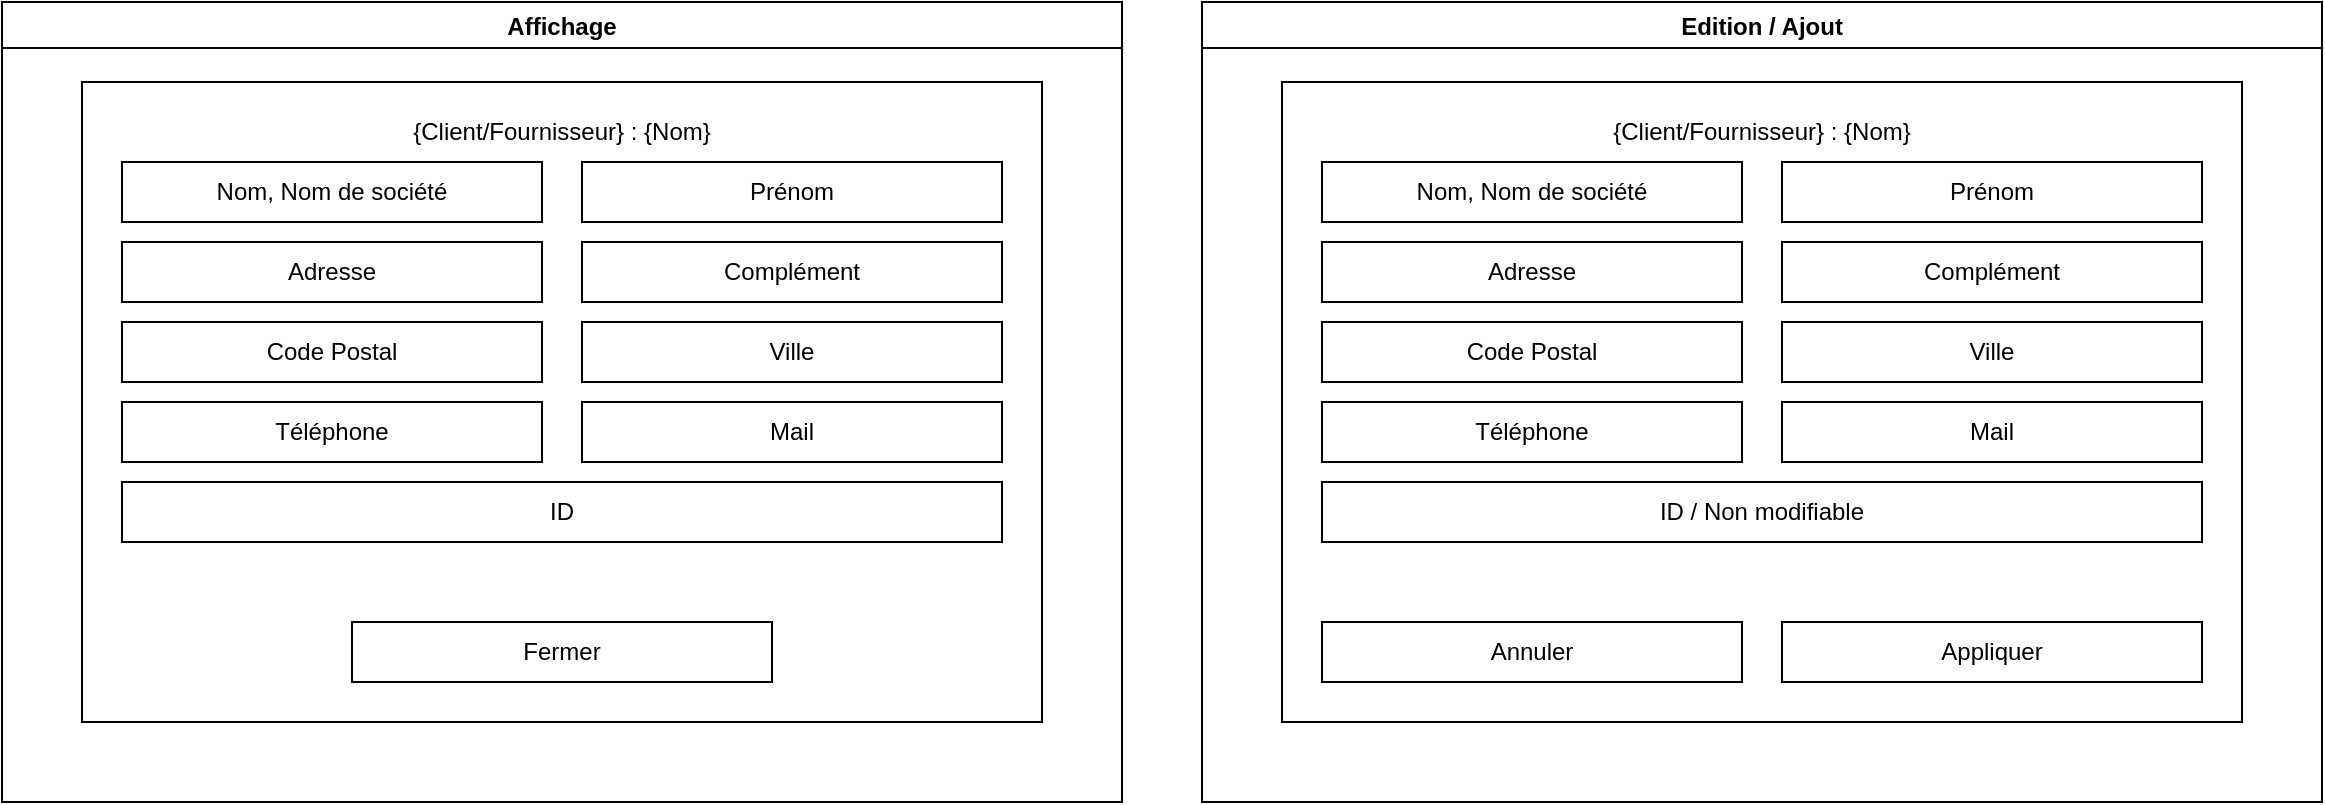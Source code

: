 <mxfile version="20.3.0" type="device"><diagram id="b8qnxYrGP5202TnoQug3" name="Page-1"><mxGraphModel dx="1221" dy="754" grid="1" gridSize="10" guides="1" tooltips="1" connect="1" arrows="1" fold="1" page="1" pageScale="1" pageWidth="827" pageHeight="1169" math="0" shadow="0"><root><mxCell id="0"/><mxCell id="1" parent="0"/><mxCell id="tQbXa2ew3fgSS5LEpdIW-2" value="Affichage" style="swimlane;" vertex="1" parent="1"><mxGeometry x="40" y="40" width="560" height="400" as="geometry"/></mxCell><mxCell id="tQbXa2ew3fgSS5LEpdIW-4" value="" style="rounded=0;whiteSpace=wrap;html=1;" vertex="1" parent="tQbXa2ew3fgSS5LEpdIW-2"><mxGeometry x="40" y="40" width="480" height="320" as="geometry"/></mxCell><mxCell id="tQbXa2ew3fgSS5LEpdIW-5" value="{Client/Fournisseur} : {Nom}" style="text;html=1;strokeColor=none;fillColor=none;align=center;verticalAlign=middle;whiteSpace=wrap;rounded=0;" vertex="1" parent="tQbXa2ew3fgSS5LEpdIW-2"><mxGeometry x="60" y="50" width="440" height="30" as="geometry"/></mxCell><mxCell id="tQbXa2ew3fgSS5LEpdIW-6" value="Nom, Nom de société" style="rounded=0;whiteSpace=wrap;html=1;" vertex="1" parent="tQbXa2ew3fgSS5LEpdIW-2"><mxGeometry x="60" y="80" width="210" height="30" as="geometry"/></mxCell><mxCell id="tQbXa2ew3fgSS5LEpdIW-8" value="Prénom" style="rounded=0;whiteSpace=wrap;html=1;" vertex="1" parent="tQbXa2ew3fgSS5LEpdIW-2"><mxGeometry x="290" y="80" width="210" height="30" as="geometry"/></mxCell><mxCell id="tQbXa2ew3fgSS5LEpdIW-9" value="Adresse&lt;span style=&quot;color: rgba(0, 0, 0, 0); font-family: monospace; font-size: 0px; text-align: start;&quot;&gt;%3CmxGraphModel%3E%3Croot%3E%3CmxCell%20id%3D%220%22%2F%3E%3CmxCell%20id%3D%221%22%20parent%3D%220%22%2F%3E%3CmxCell%20id%3D%222%22%20value%3D%22Nom%2C%20Nom%20de%20soci%C3%A9t%C3%A9%22%20style%3D%22rounded%3D0%3BwhiteSpace%3Dwrap%3Bhtml%3D1%3B%22%20vertex%3D%221%22%20parent%3D%221%22%3E%3CmxGeometry%20x%3D%22100%22%20y%3D%22120%22%20width%3D%22190%22%20height%3D%2230%22%20as%3D%22geometry%22%2F%3E%3C%2FmxCell%3E%3C%2Froot%3E%3C%2FmxGraphModel%3E&lt;/span&gt;&lt;span style=&quot;color: rgba(0, 0, 0, 0); font-family: monospace; font-size: 0px; text-align: start;&quot;&gt;%3CmxGraphModel%3E%3Croot%3E%3CmxCell%20id%3D%220%22%2F%3E%3CmxCell%20id%3D%221%22%20parent%3D%220%22%2F%3E%3CmxCell%20id%3D%222%22%20value%3D%22Nom%2C%20Nom%20de%20soci%C3%A9t%C3%A9%22%20style%3D%22rounded%3D0%3BwhiteSpace%3Dwrap%3Bhtml%3D1%3B%22%20vertex%3D%221%22%20parent%3D%221%22%3E%3CmxGeometry%20x%3D%22100%22%20y%3D%22120%22%20width%3D%22190%22%20height%3D%2230%22%20as%3D%22geometry%22%2F%3E%3C%2FmxCell%3E%3C%2Froot%3E%3C%2FmxGraphModel%3E&lt;/span&gt;" style="rounded=0;whiteSpace=wrap;html=1;" vertex="1" parent="tQbXa2ew3fgSS5LEpdIW-2"><mxGeometry x="60" y="120" width="210" height="30" as="geometry"/></mxCell><mxCell id="tQbXa2ew3fgSS5LEpdIW-10" value="Complément&lt;span style=&quot;color: rgba(0, 0, 0, 0); font-family: monospace; font-size: 0px; text-align: start;&quot;&gt;%3CmxGraphModel%3E%3Croot%3E%3CmxCell%20id%3D%220%22%2F%3E%3CmxCell%20id%3D%221%22%20parent%3D%220%22%2F%3E%3CmxCell%20id%3D%222%22%20value%3D%22Adresse%26lt%3Bspan%20style%3D%26quot%3Bcolor%3A%20rgba(0%2C%200%2C%200%2C%200)%3B%20font-family%3A%20monospace%3B%20font-size%3A%200px%3B%20text-align%3A%20start%3B%26quot%3B%26gt%3B%253CmxGraphModel%253E%253Croot%253E%253CmxCell%2520id%253D%25220%2522%252F%253E%253CmxCell%2520id%253D%25221%2522%2520parent%253D%25220%2522%252F%253E%253CmxCell%2520id%253D%25222%2522%2520value%253D%2522Nom%252C%2520Nom%2520de%2520soci%25C3%25A9t%25C3%25A9%2522%2520style%253D%2522rounded%253D0%253BwhiteSpace%253Dwrap%253Bhtml%253D1%253B%2522%2520vertex%253D%25221%2522%2520parent%253D%25221%2522%253E%253CmxGeometry%2520x%253D%2522100%2522%2520y%253D%2522120%2522%2520width%253D%2522190%2522%2520height%253D%252230%2522%2520as%253D%2522geometry%2522%252F%253E%253C%252FmxCell%253E%253C%252Froot%253E%253C%252FmxGraphModel%253E%26lt%3B%2Fspan%26gt%3B%26lt%3Bspan%20style%3D%26quot%3Bcolor%3A%20rgba(0%2C%200%2C%200%2C%200)%3B%20font-family%3A%20monospace%3B%20font-size%3A%200px%3B%20text-align%3A%20start%3B%26quot%3B%26gt%3B%253CmxGraphModel%253E%253Croot%253E%253CmxCell%2520id%253D%25220%2522%252F%253E%253CmxCell%2520id%253D%25221%2522%2520parent%253D%25220%2522%252F%253E%253CmxCell%2520id%253D%25222%2522%2520value%253D%2522Nom%252C%2520Nom%2520de%2520soci%25C3%25A9t%25C3%25A9%2522%2520style%253D%2522rounded%253D0%253BwhiteSpace%253Dwrap%253Bhtml%253D1%253B%2522%2520vertex%253D%25221%2522%2520parent%253D%25221%2522%253E%253CmxGeometry%2520x%253D%2522100%2522%2520y%253D%2522120%2522%2520width%253D%2522190%2522%2520height%253D%252230%2522%2520as%253D%2522geometry%2522%252F%253E%253C%252FmxCell%253E%253C%252Froot%253E%253C%252FmxGraphModel%253E%26lt%3B%2Fspan%26gt%3B%22%20style%3D%22rounded%3D0%3BwhiteSpace%3Dwrap%3Bhtml%3D1%3B%22%20vertex%3D%221%22%20parent%3D%221%22%3E%3CmxGeometry%20x%3D%22100%22%20y%3D%22160%22%20width%3D%22210%22%20height%3D%2230%22%20as%3D%22geometry%22%2F%3E%3C%2FmxCell%3E%3C%2Froot%3E%3C%2FmxGraphModel%3E&lt;/span&gt;" style="rounded=0;whiteSpace=wrap;html=1;" vertex="1" parent="tQbXa2ew3fgSS5LEpdIW-2"><mxGeometry x="290" y="120" width="210" height="30" as="geometry"/></mxCell><mxCell id="tQbXa2ew3fgSS5LEpdIW-11" value="Code Postal&lt;span style=&quot;color: rgba(0, 0, 0, 0); font-family: monospace; font-size: 0px; text-align: start;&quot;&gt;%3CmxGraphModel%3E%3Croot%3E%3CmxCell%20id%3D%220%22%2F%3E%3CmxCell%20id%3D%221%22%20parent%3D%220%22%2F%3E%3CmxCell%20id%3D%222%22%20value%3D%22Adresse%26lt%3Bspan%20style%3D%26quot%3Bcolor%3A%20rgba(0%2C%200%2C%200%2C%200)%3B%20font-family%3A%20monospace%3B%20font-size%3A%200px%3B%20text-align%3A%20start%3B%26quot%3B%26gt%3B%253CmxGraphModel%253E%253Croot%253E%253CmxCell%2520id%253D%25220%2522%252F%253E%253CmxCell%2520id%253D%25221%2522%2520parent%253D%25220%2522%252F%253E%253CmxCell%2520id%253D%25222%2522%2520value%253D%2522Nom%252C%2520Nom%2520de%2520soci%25C3%25A9t%25C3%25A9%2522%2520style%253D%2522rounded%253D0%253BwhiteSpace%253Dwrap%253Bhtml%253D1%253B%2522%2520vertex%253D%25221%2522%2520parent%253D%25221%2522%253E%253CmxGeometry%2520x%253D%2522100%2522%2520y%253D%2522120%2522%2520width%253D%2522190%2522%2520height%253D%252230%2522%2520as%253D%2522geometry%2522%252F%253E%253C%252FmxCell%253E%253C%252Froot%253E%253C%252FmxGraphModel%253E%26lt%3B%2Fspan%26gt%3B%26lt%3Bspan%20style%3D%26quot%3Bcolor%3A%20rgba(0%2C%200%2C%200%2C%200)%3B%20font-family%3A%20monospace%3B%20font-size%3A%200px%3B%20text-align%3A%20start%3B%26quot%3B%26gt%3B%253CmxGraphModel%253E%253Croot%253E%253CmxCell%2520id%253D%25220%2522%252F%253E%253CmxCell%2520id%253D%25221%2522%2520parent%253D%25220%2522%252F%253E%253CmxCell%2520id%253D%25222%2522%2520value%253D%2522Nom%252C%2520Nom%2520de%2520soci%25C3%25A9t%25C3%25A9%2522%2520style%253D%2522rounded%253D0%253BwhiteSpace%253Dwrap%253Bhtml%253D1%253B%2522%2520vertex%253D%25221%2522%2520parent%253D%25221%2522%253E%253CmxGeometry%2520x%253D%2522100%2522%2520y%253D%2522120%2522%2520width%253D%2522190%2522%2520height%253D%252230%2522%2520as%253D%2522geometry%2522%252F%253E%253C%252FmxCell%253E%253C%252Froot%253E%253C%252FmxGraphModel%253E%26lt%3B%2Fspan%26gt%3B%22%20style%3D%22rounded%3D0%3BwhiteSpace%3Dwrap%3Bhtml%3D1%3B%22%20vertex%3D%221%22%20parent%3D%221%22%3E%3CmxGeometry%20x%3D%22100%22%20y%3D%22160%22%20width%3D%22210%22%20height%3D%2230%22%20as%3D%22geometry%22%2F%3E%3C%2FmxCell%3E%3C%2Froot%3E%3C%2FmxGraphModel%3E&lt;/span&gt;" style="rounded=0;whiteSpace=wrap;html=1;" vertex="1" parent="tQbXa2ew3fgSS5LEpdIW-2"><mxGeometry x="60" y="160" width="210" height="30" as="geometry"/></mxCell><mxCell id="tQbXa2ew3fgSS5LEpdIW-12" value="Ville" style="rounded=0;whiteSpace=wrap;html=1;" vertex="1" parent="tQbXa2ew3fgSS5LEpdIW-2"><mxGeometry x="290" y="160" width="210" height="30" as="geometry"/></mxCell><mxCell id="tQbXa2ew3fgSS5LEpdIW-13" value="Téléphone" style="rounded=0;whiteSpace=wrap;html=1;" vertex="1" parent="tQbXa2ew3fgSS5LEpdIW-2"><mxGeometry x="60" y="200" width="210" height="30" as="geometry"/></mxCell><mxCell id="tQbXa2ew3fgSS5LEpdIW-14" value="Mail" style="rounded=0;whiteSpace=wrap;html=1;" vertex="1" parent="tQbXa2ew3fgSS5LEpdIW-2"><mxGeometry x="290" y="200" width="210" height="30" as="geometry"/></mxCell><mxCell id="tQbXa2ew3fgSS5LEpdIW-15" value="ID" style="rounded=0;whiteSpace=wrap;html=1;" vertex="1" parent="tQbXa2ew3fgSS5LEpdIW-2"><mxGeometry x="60" y="240" width="440" height="30" as="geometry"/></mxCell><mxCell id="tQbXa2ew3fgSS5LEpdIW-16" value="Fermer" style="rounded=0;whiteSpace=wrap;html=1;" vertex="1" parent="tQbXa2ew3fgSS5LEpdIW-2"><mxGeometry x="175" y="310" width="210" height="30" as="geometry"/></mxCell><mxCell id="tQbXa2ew3fgSS5LEpdIW-30" value="Edition / Ajout" style="swimlane;startSize=23;" vertex="1" parent="1"><mxGeometry x="640" y="40" width="560" height="400" as="geometry"/></mxCell><mxCell id="tQbXa2ew3fgSS5LEpdIW-31" value="" style="rounded=0;whiteSpace=wrap;html=1;" vertex="1" parent="tQbXa2ew3fgSS5LEpdIW-30"><mxGeometry x="40" y="40" width="480" height="320" as="geometry"/></mxCell><mxCell id="tQbXa2ew3fgSS5LEpdIW-32" value="{Client/Fournisseur} : {Nom}" style="text;html=1;strokeColor=none;fillColor=none;align=center;verticalAlign=middle;whiteSpace=wrap;rounded=0;" vertex="1" parent="tQbXa2ew3fgSS5LEpdIW-30"><mxGeometry x="60" y="50" width="440" height="30" as="geometry"/></mxCell><mxCell id="tQbXa2ew3fgSS5LEpdIW-33" value="Nom, Nom de société" style="rounded=0;whiteSpace=wrap;html=1;" vertex="1" parent="tQbXa2ew3fgSS5LEpdIW-30"><mxGeometry x="60" y="80" width="210" height="30" as="geometry"/></mxCell><mxCell id="tQbXa2ew3fgSS5LEpdIW-34" value="Prénom" style="rounded=0;whiteSpace=wrap;html=1;" vertex="1" parent="tQbXa2ew3fgSS5LEpdIW-30"><mxGeometry x="290" y="80" width="210" height="30" as="geometry"/></mxCell><mxCell id="tQbXa2ew3fgSS5LEpdIW-35" value="Adresse&lt;span style=&quot;color: rgba(0, 0, 0, 0); font-family: monospace; font-size: 0px; text-align: start;&quot;&gt;%3CmxGraphModel%3E%3Croot%3E%3CmxCell%20id%3D%220%22%2F%3E%3CmxCell%20id%3D%221%22%20parent%3D%220%22%2F%3E%3CmxCell%20id%3D%222%22%20value%3D%22Nom%2C%20Nom%20de%20soci%C3%A9t%C3%A9%22%20style%3D%22rounded%3D0%3BwhiteSpace%3Dwrap%3Bhtml%3D1%3B%22%20vertex%3D%221%22%20parent%3D%221%22%3E%3CmxGeometry%20x%3D%22100%22%20y%3D%22120%22%20width%3D%22190%22%20height%3D%2230%22%20as%3D%22geometry%22%2F%3E%3C%2FmxCell%3E%3C%2Froot%3E%3C%2FmxGraphModel%3E&lt;/span&gt;&lt;span style=&quot;color: rgba(0, 0, 0, 0); font-family: monospace; font-size: 0px; text-align: start;&quot;&gt;%3CmxGraphModel%3E%3Croot%3E%3CmxCell%20id%3D%220%22%2F%3E%3CmxCell%20id%3D%221%22%20parent%3D%220%22%2F%3E%3CmxCell%20id%3D%222%22%20value%3D%22Nom%2C%20Nom%20de%20soci%C3%A9t%C3%A9%22%20style%3D%22rounded%3D0%3BwhiteSpace%3Dwrap%3Bhtml%3D1%3B%22%20vertex%3D%221%22%20parent%3D%221%22%3E%3CmxGeometry%20x%3D%22100%22%20y%3D%22120%22%20width%3D%22190%22%20height%3D%2230%22%20as%3D%22geometry%22%2F%3E%3C%2FmxCell%3E%3C%2Froot%3E%3C%2FmxGraphModel%3E&lt;/span&gt;" style="rounded=0;whiteSpace=wrap;html=1;" vertex="1" parent="tQbXa2ew3fgSS5LEpdIW-30"><mxGeometry x="60" y="120" width="210" height="30" as="geometry"/></mxCell><mxCell id="tQbXa2ew3fgSS5LEpdIW-36" value="Complément&lt;span style=&quot;color: rgba(0, 0, 0, 0); font-family: monospace; font-size: 0px; text-align: start;&quot;&gt;%3CmxGraphModel%3E%3Croot%3E%3CmxCell%20id%3D%220%22%2F%3E%3CmxCell%20id%3D%221%22%20parent%3D%220%22%2F%3E%3CmxCell%20id%3D%222%22%20value%3D%22Adresse%26lt%3Bspan%20style%3D%26quot%3Bcolor%3A%20rgba(0%2C%200%2C%200%2C%200)%3B%20font-family%3A%20monospace%3B%20font-size%3A%200px%3B%20text-align%3A%20start%3B%26quot%3B%26gt%3B%253CmxGraphModel%253E%253Croot%253E%253CmxCell%2520id%253D%25220%2522%252F%253E%253CmxCell%2520id%253D%25221%2522%2520parent%253D%25220%2522%252F%253E%253CmxCell%2520id%253D%25222%2522%2520value%253D%2522Nom%252C%2520Nom%2520de%2520soci%25C3%25A9t%25C3%25A9%2522%2520style%253D%2522rounded%253D0%253BwhiteSpace%253Dwrap%253Bhtml%253D1%253B%2522%2520vertex%253D%25221%2522%2520parent%253D%25221%2522%253E%253CmxGeometry%2520x%253D%2522100%2522%2520y%253D%2522120%2522%2520width%253D%2522190%2522%2520height%253D%252230%2522%2520as%253D%2522geometry%2522%252F%253E%253C%252FmxCell%253E%253C%252Froot%253E%253C%252FmxGraphModel%253E%26lt%3B%2Fspan%26gt%3B%26lt%3Bspan%20style%3D%26quot%3Bcolor%3A%20rgba(0%2C%200%2C%200%2C%200)%3B%20font-family%3A%20monospace%3B%20font-size%3A%200px%3B%20text-align%3A%20start%3B%26quot%3B%26gt%3B%253CmxGraphModel%253E%253Croot%253E%253CmxCell%2520id%253D%25220%2522%252F%253E%253CmxCell%2520id%253D%25221%2522%2520parent%253D%25220%2522%252F%253E%253CmxCell%2520id%253D%25222%2522%2520value%253D%2522Nom%252C%2520Nom%2520de%2520soci%25C3%25A9t%25C3%25A9%2522%2520style%253D%2522rounded%253D0%253BwhiteSpace%253Dwrap%253Bhtml%253D1%253B%2522%2520vertex%253D%25221%2522%2520parent%253D%25221%2522%253E%253CmxGeometry%2520x%253D%2522100%2522%2520y%253D%2522120%2522%2520width%253D%2522190%2522%2520height%253D%252230%2522%2520as%253D%2522geometry%2522%252F%253E%253C%252FmxCell%253E%253C%252Froot%253E%253C%252FmxGraphModel%253E%26lt%3B%2Fspan%26gt%3B%22%20style%3D%22rounded%3D0%3BwhiteSpace%3Dwrap%3Bhtml%3D1%3B%22%20vertex%3D%221%22%20parent%3D%221%22%3E%3CmxGeometry%20x%3D%22100%22%20y%3D%22160%22%20width%3D%22210%22%20height%3D%2230%22%20as%3D%22geometry%22%2F%3E%3C%2FmxCell%3E%3C%2Froot%3E%3C%2FmxGraphModel%3E&lt;/span&gt;" style="rounded=0;whiteSpace=wrap;html=1;" vertex="1" parent="tQbXa2ew3fgSS5LEpdIW-30"><mxGeometry x="290" y="120" width="210" height="30" as="geometry"/></mxCell><mxCell id="tQbXa2ew3fgSS5LEpdIW-37" value="Code Postal&lt;span style=&quot;color: rgba(0, 0, 0, 0); font-family: monospace; font-size: 0px; text-align: start;&quot;&gt;%3CmxGraphModel%3E%3Croot%3E%3CmxCell%20id%3D%220%22%2F%3E%3CmxCell%20id%3D%221%22%20parent%3D%220%22%2F%3E%3CmxCell%20id%3D%222%22%20value%3D%22Adresse%26lt%3Bspan%20style%3D%26quot%3Bcolor%3A%20rgba(0%2C%200%2C%200%2C%200)%3B%20font-family%3A%20monospace%3B%20font-size%3A%200px%3B%20text-align%3A%20start%3B%26quot%3B%26gt%3B%253CmxGraphModel%253E%253Croot%253E%253CmxCell%2520id%253D%25220%2522%252F%253E%253CmxCell%2520id%253D%25221%2522%2520parent%253D%25220%2522%252F%253E%253CmxCell%2520id%253D%25222%2522%2520value%253D%2522Nom%252C%2520Nom%2520de%2520soci%25C3%25A9t%25C3%25A9%2522%2520style%253D%2522rounded%253D0%253BwhiteSpace%253Dwrap%253Bhtml%253D1%253B%2522%2520vertex%253D%25221%2522%2520parent%253D%25221%2522%253E%253CmxGeometry%2520x%253D%2522100%2522%2520y%253D%2522120%2522%2520width%253D%2522190%2522%2520height%253D%252230%2522%2520as%253D%2522geometry%2522%252F%253E%253C%252FmxCell%253E%253C%252Froot%253E%253C%252FmxGraphModel%253E%26lt%3B%2Fspan%26gt%3B%26lt%3Bspan%20style%3D%26quot%3Bcolor%3A%20rgba(0%2C%200%2C%200%2C%200)%3B%20font-family%3A%20monospace%3B%20font-size%3A%200px%3B%20text-align%3A%20start%3B%26quot%3B%26gt%3B%253CmxGraphModel%253E%253Croot%253E%253CmxCell%2520id%253D%25220%2522%252F%253E%253CmxCell%2520id%253D%25221%2522%2520parent%253D%25220%2522%252F%253E%253CmxCell%2520id%253D%25222%2522%2520value%253D%2522Nom%252C%2520Nom%2520de%2520soci%25C3%25A9t%25C3%25A9%2522%2520style%253D%2522rounded%253D0%253BwhiteSpace%253Dwrap%253Bhtml%253D1%253B%2522%2520vertex%253D%25221%2522%2520parent%253D%25221%2522%253E%253CmxGeometry%2520x%253D%2522100%2522%2520y%253D%2522120%2522%2520width%253D%2522190%2522%2520height%253D%252230%2522%2520as%253D%2522geometry%2522%252F%253E%253C%252FmxCell%253E%253C%252Froot%253E%253C%252FmxGraphModel%253E%26lt%3B%2Fspan%26gt%3B%22%20style%3D%22rounded%3D0%3BwhiteSpace%3Dwrap%3Bhtml%3D1%3B%22%20vertex%3D%221%22%20parent%3D%221%22%3E%3CmxGeometry%20x%3D%22100%22%20y%3D%22160%22%20width%3D%22210%22%20height%3D%2230%22%20as%3D%22geometry%22%2F%3E%3C%2FmxCell%3E%3C%2Froot%3E%3C%2FmxGraphModel%3E&lt;/span&gt;" style="rounded=0;whiteSpace=wrap;html=1;" vertex="1" parent="tQbXa2ew3fgSS5LEpdIW-30"><mxGeometry x="60" y="160" width="210" height="30" as="geometry"/></mxCell><mxCell id="tQbXa2ew3fgSS5LEpdIW-38" value="Ville" style="rounded=0;whiteSpace=wrap;html=1;" vertex="1" parent="tQbXa2ew3fgSS5LEpdIW-30"><mxGeometry x="290" y="160" width="210" height="30" as="geometry"/></mxCell><mxCell id="tQbXa2ew3fgSS5LEpdIW-39" value="Téléphone" style="rounded=0;whiteSpace=wrap;html=1;" vertex="1" parent="tQbXa2ew3fgSS5LEpdIW-30"><mxGeometry x="60" y="200" width="210" height="30" as="geometry"/></mxCell><mxCell id="tQbXa2ew3fgSS5LEpdIW-40" value="Mail" style="rounded=0;whiteSpace=wrap;html=1;" vertex="1" parent="tQbXa2ew3fgSS5LEpdIW-30"><mxGeometry x="290" y="200" width="210" height="30" as="geometry"/></mxCell><mxCell id="tQbXa2ew3fgSS5LEpdIW-41" value="ID / Non modifiable" style="rounded=0;whiteSpace=wrap;html=1;" vertex="1" parent="tQbXa2ew3fgSS5LEpdIW-30"><mxGeometry x="60" y="240" width="440" height="30" as="geometry"/></mxCell><mxCell id="tQbXa2ew3fgSS5LEpdIW-42" value="Annuler" style="rounded=0;whiteSpace=wrap;html=1;" vertex="1" parent="tQbXa2ew3fgSS5LEpdIW-30"><mxGeometry x="60" y="310" width="210" height="30" as="geometry"/></mxCell><mxCell id="tQbXa2ew3fgSS5LEpdIW-56" value="Appliquer" style="rounded=0;whiteSpace=wrap;html=1;" vertex="1" parent="tQbXa2ew3fgSS5LEpdIW-30"><mxGeometry x="290" y="310" width="210" height="30" as="geometry"/></mxCell></root></mxGraphModel></diagram></mxfile>
